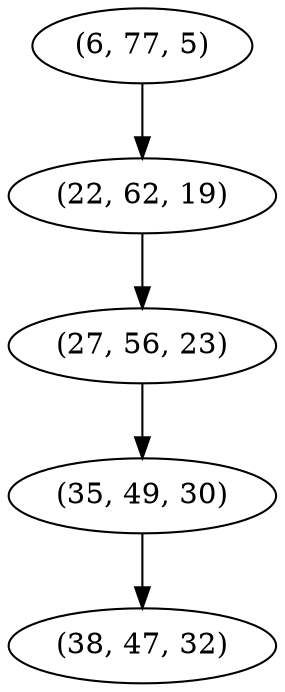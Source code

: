 digraph tree {
    "(6, 77, 5)";
    "(22, 62, 19)";
    "(27, 56, 23)";
    "(35, 49, 30)";
    "(38, 47, 32)";
    "(6, 77, 5)" -> "(22, 62, 19)";
    "(22, 62, 19)" -> "(27, 56, 23)";
    "(27, 56, 23)" -> "(35, 49, 30)";
    "(35, 49, 30)" -> "(38, 47, 32)";
}
